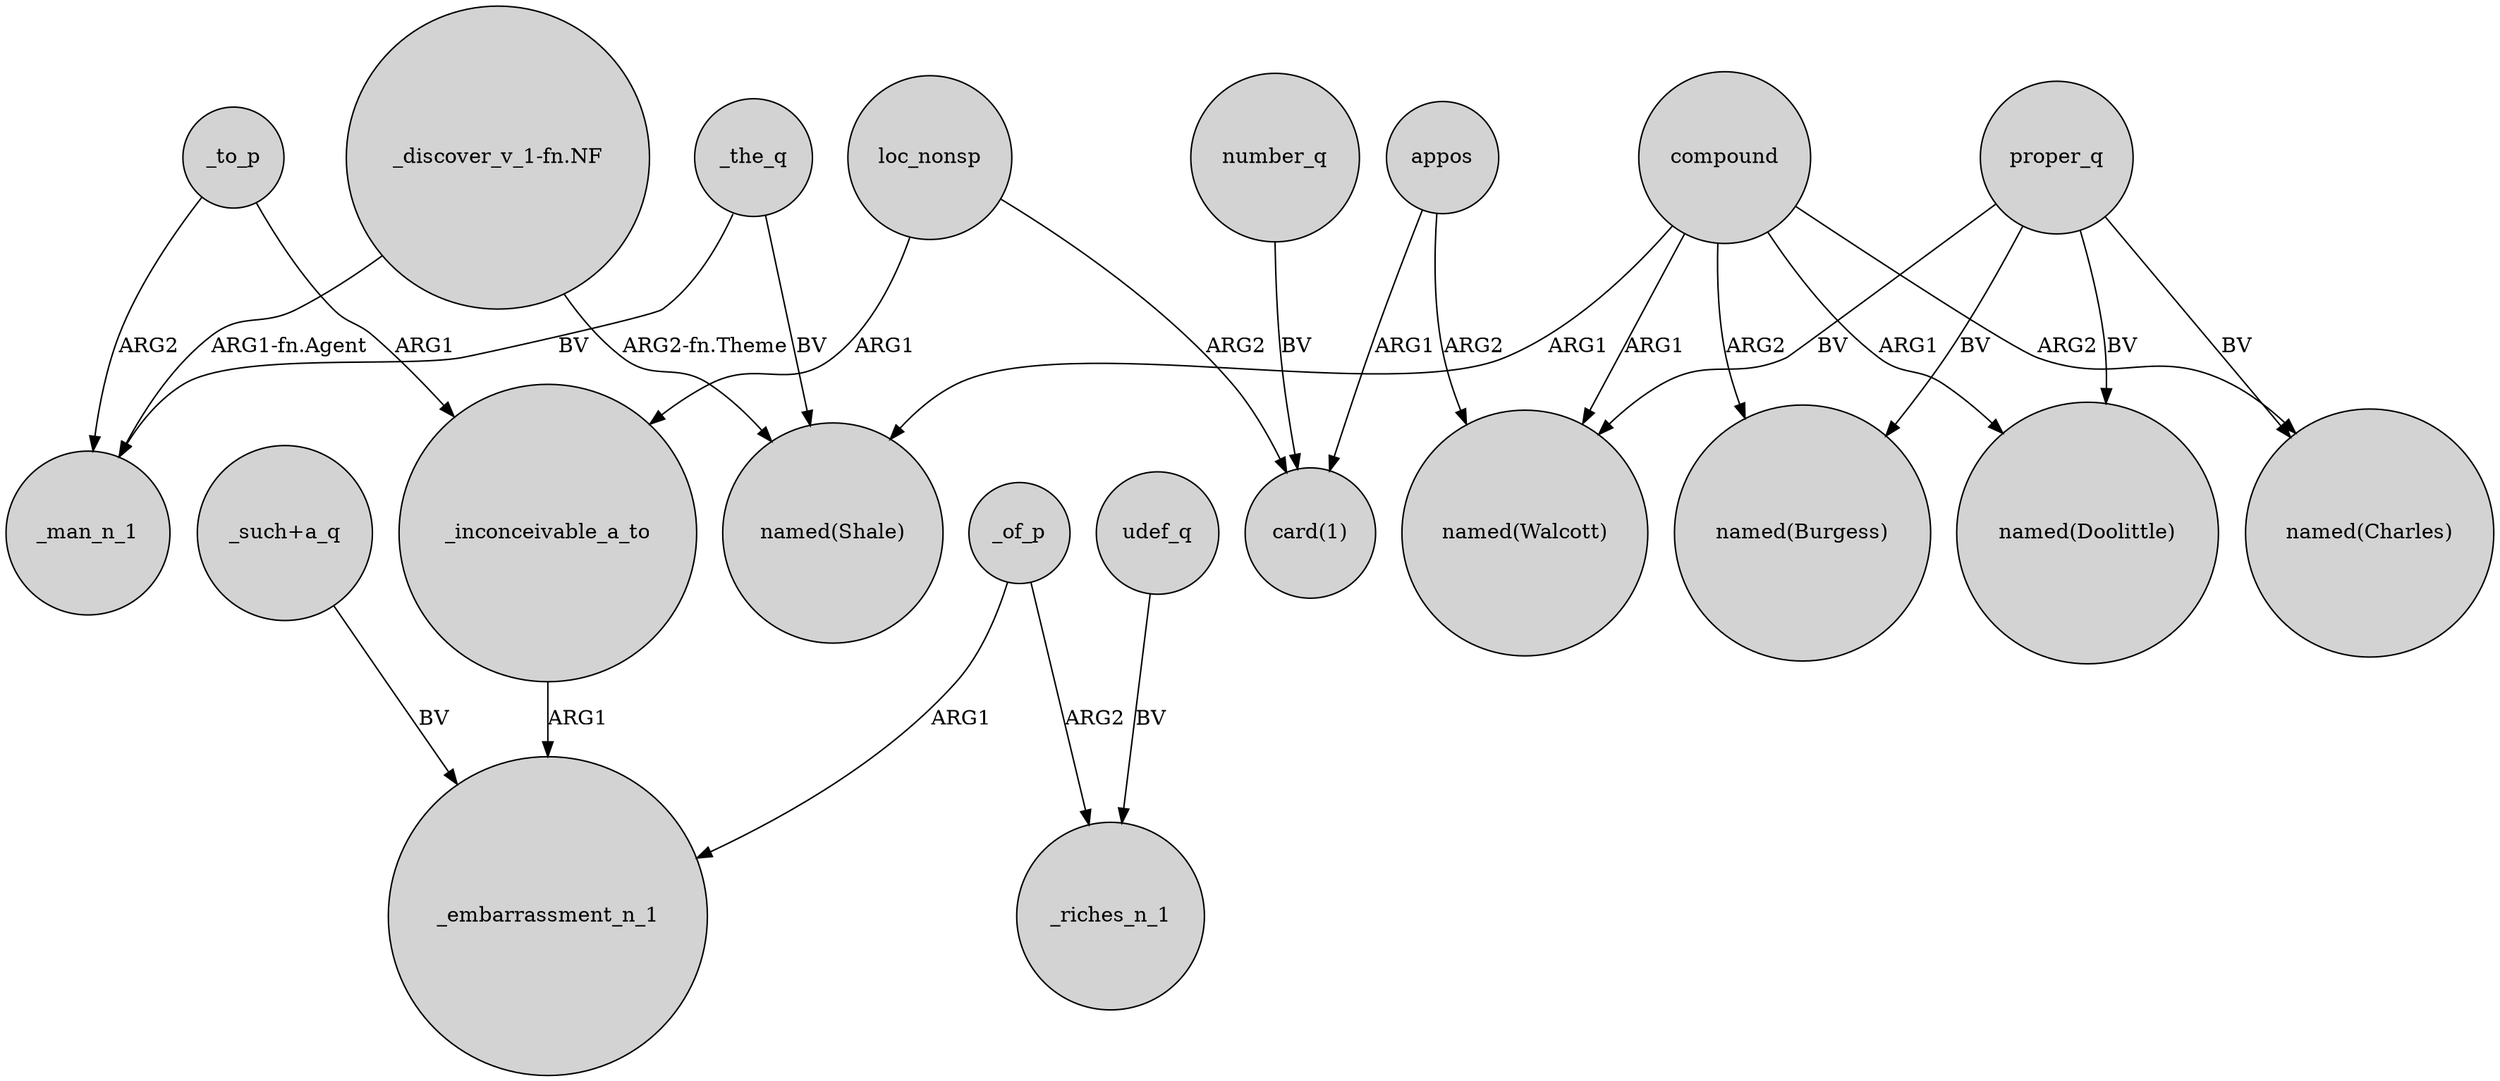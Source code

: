 digraph {
	node [shape=circle style=filled]
	_the_q -> _man_n_1 [label=BV]
	loc_nonsp -> "card(1)" [label=ARG2]
	"_such+a_q" -> _embarrassment_n_1 [label=BV]
	compound -> "named(Shale)" [label=ARG1]
	_of_p -> _embarrassment_n_1 [label=ARG1]
	compound -> "named(Doolittle)" [label=ARG1]
	compound -> "named(Walcott)" [label=ARG1]
	proper_q -> "named(Walcott)" [label=BV]
	_to_p -> _inconceivable_a_to [label=ARG1]
	"_discover_v_1-fn.NF" -> "named(Shale)" [label="ARG2-fn.Theme"]
	udef_q -> _riches_n_1 [label=BV]
	proper_q -> "named(Doolittle)" [label=BV]
	_to_p -> _man_n_1 [label=ARG2]
	compound -> "named(Burgess)" [label=ARG2]
	"_discover_v_1-fn.NF" -> _man_n_1 [label="ARG1-fn.Agent"]
	_of_p -> _riches_n_1 [label=ARG2]
	number_q -> "card(1)" [label=BV]
	proper_q -> "named(Charles)" [label=BV]
	_inconceivable_a_to -> _embarrassment_n_1 [label=ARG1]
	appos -> "named(Walcott)" [label=ARG2]
	proper_q -> "named(Burgess)" [label=BV]
	appos -> "card(1)" [label=ARG1]
	compound -> "named(Charles)" [label=ARG2]
	loc_nonsp -> _inconceivable_a_to [label=ARG1]
	_the_q -> "named(Shale)" [label=BV]
}
